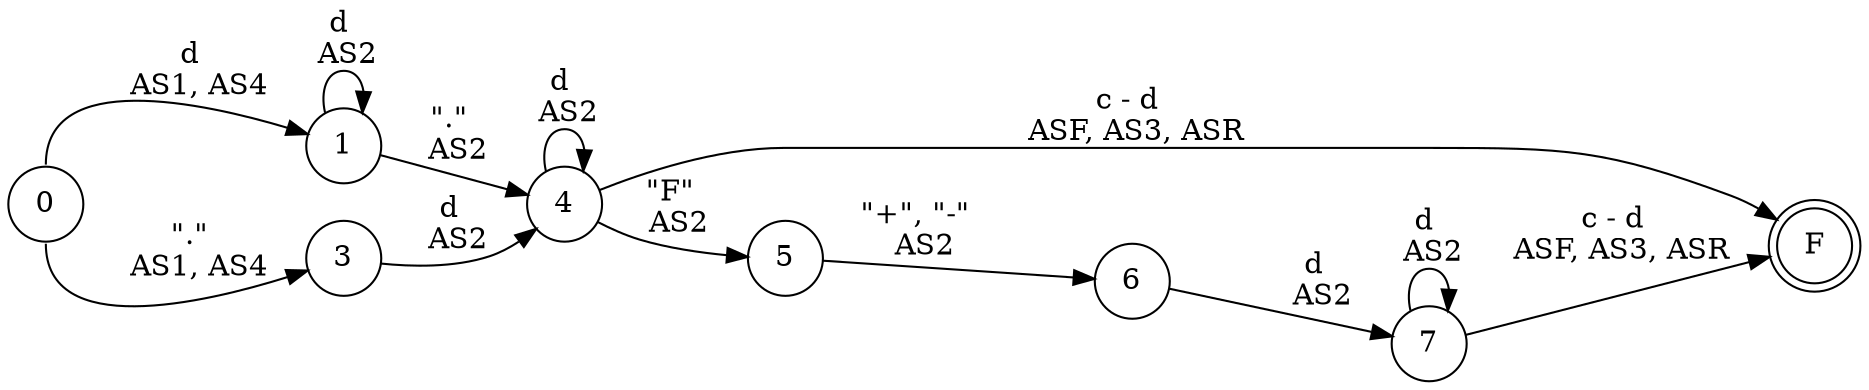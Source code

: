 digraph DFA {
    rankdir = LR;
    node [shape = circle;];
    F [shape = doublecircle;];
    
    0 -> 1 [label = "d \n AS1, AS4"; tailport = n;];
    0 -> 3 [label = "\".\" \n AS1, AS4"; tailport = s;];
    1 -> 1 [label = "d \n AS2";];
    1 -> 4 [label = "\".\" \n AS2";];
    3 -> 4 [label = "d \n AS2";];
    4 -> 4 [label = "d \n AS2";];
    4 -> F [label = "c - d \n ASF, AS3, ASR";];
    4 -> 5 [label = "\"F\" \n AS2";];
    5 -> 6 [label = "\"+\", \"-\" \n AS2";];
    6 -> 7 [label = "d \n AS2";];
    7 -> 7 [label = "d \n AS2";];
    7 -> F [label = "c - d \n ASF, AS3, ASR";];
}